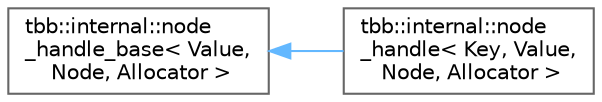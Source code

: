 digraph "类继承关系图"
{
 // LATEX_PDF_SIZE
  bgcolor="transparent";
  edge [fontname=Helvetica,fontsize=10,labelfontname=Helvetica,labelfontsize=10];
  node [fontname=Helvetica,fontsize=10,shape=box,height=0.2,width=0.4];
  rankdir="LR";
  Node0 [id="Node000000",label="tbb::internal::node\l_handle_base\< Value,\l Node, Allocator \>",height=0.2,width=0.4,color="grey40", fillcolor="white", style="filled",URL="$classtbb_1_1internal_1_1node__handle__base.html",tooltip=" "];
  Node0 -> Node1 [id="edge7117_Node000000_Node000001",dir="back",color="steelblue1",style="solid",tooltip=" "];
  Node1 [id="Node000001",label="tbb::internal::node\l_handle\< Key, Value,\l Node, Allocator \>",height=0.2,width=0.4,color="grey40", fillcolor="white", style="filled",URL="$classtbb_1_1internal_1_1node__handle.html",tooltip=" "];
}
